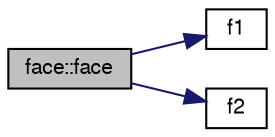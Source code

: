 digraph "face::face"
{
  bgcolor="transparent";
  edge [fontname="FreeSans",fontsize="10",labelfontname="FreeSans",labelfontsize="10"];
  node [fontname="FreeSans",fontsize="10",shape=record];
  rankdir="LR";
  Node1 [label="face::face",height=0.2,width=0.4,color="black", fillcolor="grey75", style="filled" fontcolor="black"];
  Node1 -> Node2 [color="midnightblue",fontsize="10",style="solid",fontname="FreeSans"];
  Node2 [label="f1",height=0.2,width=0.4,color="black",URL="$maincopiercoller_8cpp.html#aec2bddc56558bd8b643655e1c3ae2d5f"];
  Node1 -> Node3 [color="midnightblue",fontsize="10",style="solid",fontname="FreeSans"];
  Node3 [label="f2",height=0.2,width=0.4,color="black",URL="$maincopiercoller_8cpp.html#a54b3d3f8669879ff0a31dafff01ebe7c"];
}
